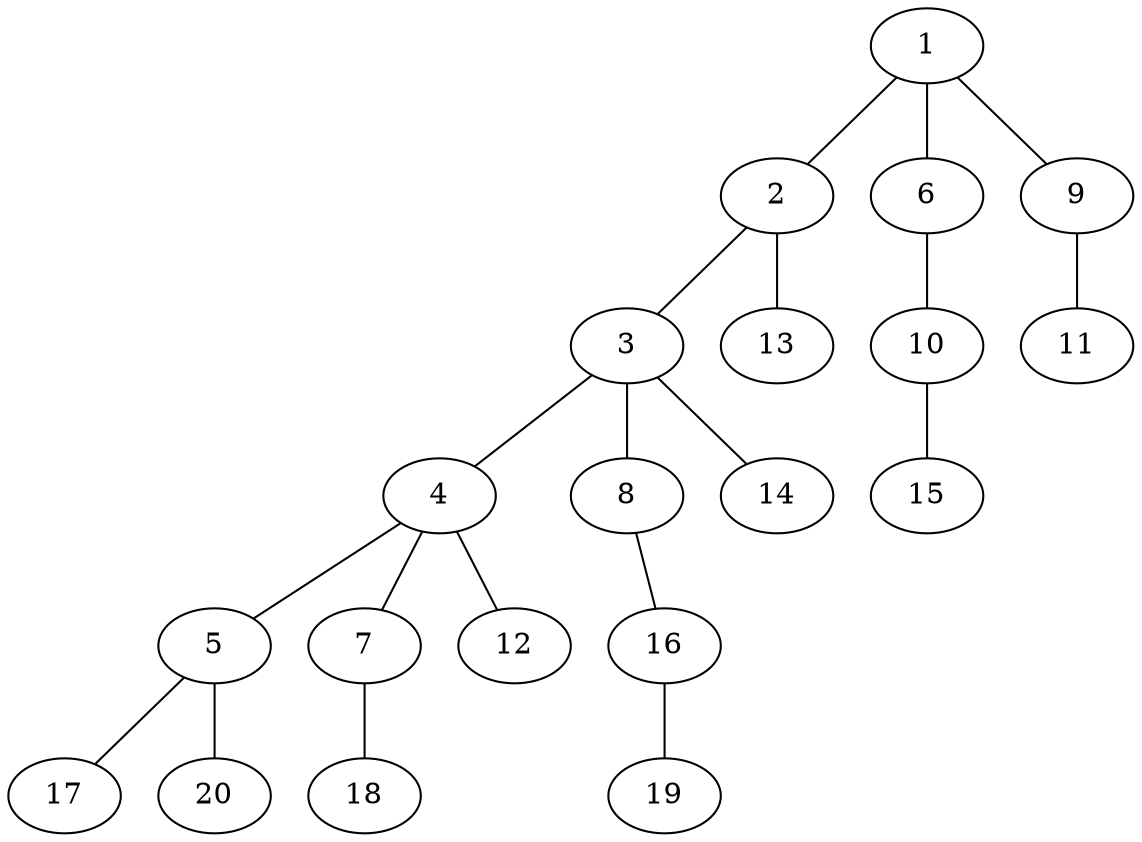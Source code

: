 graph graphname {1--2
1--6
1--9
2--3
2--13
3--4
3--8
3--14
4--5
4--7
4--12
5--17
5--20
6--10
7--18
8--16
9--11
10--15
16--19
}